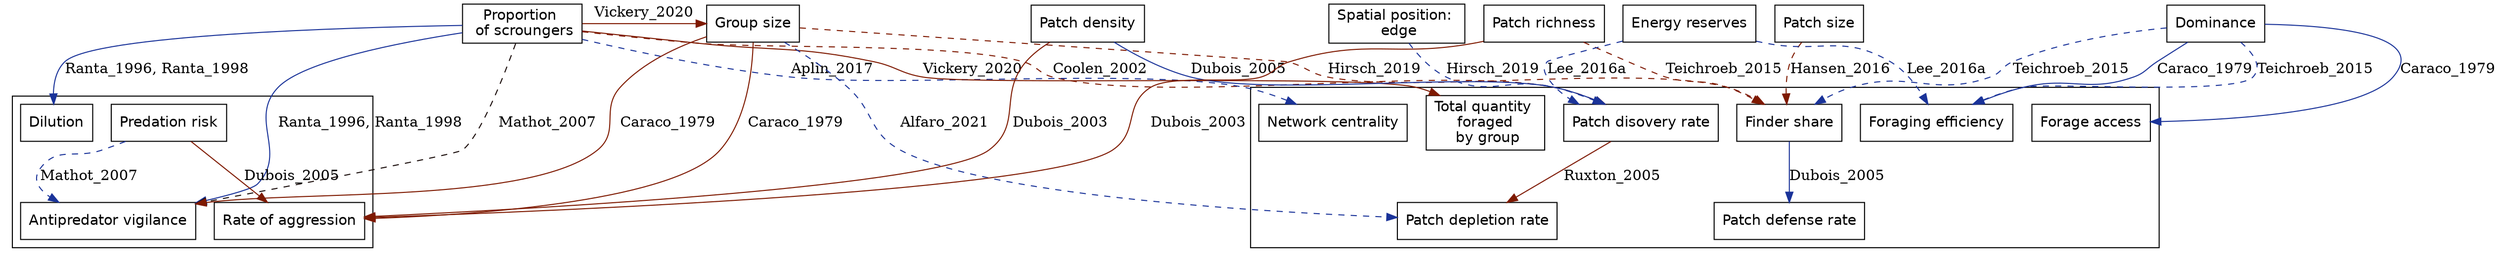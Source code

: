 digraph decision_tree {

  graph [fontsize = 12]
  rankdir = TB
	node [shape = box, fontname = Helvetica]

	// Ranks ---------------------------------------------------
	{rank = same
		prop_scroung [label = "Proportion \n of scroungers"]
		group_size [label = "Group size"]
	}


	subgraph cluster_risk {

		rate_agg [label = "Rate of aggression"]
		//cost_cont [label = "Cost of contest"]

		pred_risk [label = "Predation risk"]
		vig [label = "Antipredator vigilance"]
		dilution [label = "Dilution"]

	}


	subgraph cluster_access {
		find_share [label = "Finder share"]
		forag_eff [label = "Foraging efficiency"]
		forag_acc [label = "Forage access"]

		patch_discov [label = "Patch disovery rate"]
		patch_deplet [label = "Patch depletion rate"]

		net_cent [label = "Network centrality"]
		patch_defend [label = "Patch defense rate"]

		tot_food [label = "Total quantity \n foraged \n by group"]

	}

	// Nodes ---------------------------------------------------


	//soc_forag [label = "Social foraging"]
	//sol_forag [label = "Solitary foraging"]



	//patch_depart [label = "Patch departure time"]
	patch_dens [label = "Patch density"]
	patch_rich [label = "Patch richness"]
	//patch_dist [label = "Patch distribution"]
	patch_size [label = "Patch size"]

	//patch_exploit	[label = "Patch exploitation rate"]
	//patch_arrive [label = "Patch arrival time"]

	//resource_mono [label = "Resource monopolizability"]



	//info_asym [label = "Information asymmetry"]
	//info_sym [label = "Information symmetry"]

	//move_speed [label = "Movement speed"]
	// move_cost [label = "Movement cost"]

	//spatial_pos [label = "Spatial position"]
	//central_pos [label = "Central position \n in group"]
	edge_pos [label = "Spatial position: \n edge"]

	//learn [label = "Learning"]



	dominance [label = "Dominance"]
	//dominant [label = "Dominant"]
	//subord [label = "Subordinate"]

	//related [label = "Relatedness"]
	//soc_affil [label = "Social affiliation"]

	//tod [label = "Time of day"]
	energ_res [label = "Energy reserves"]

	//pop_growth_rate [label = 'Population growth rate']
	// interspecific_comp [label = "Interspecific competition"]
	//species_div [label = "Species diversity"]


	//join_dist [label = "Joining distance"]

	//sex [label = "Sex"]
	//male [label = "Males"]
	//female [label = "Females"]

	//age [label = "Age"]
	//adult [ label = "Adults"]
	//juv [label = "Juveniles"]


	//*/

	// Citations -----------------------------------------------
	/*
	1	Afshar_2014.md
	2	Afshar_2015.md
	3	Alfaro_2021.md
	4	Aplin_2017.md
	5	Barnard_1981.md
	6	Barta_1998.md
	7	Barta_2000.md
	8	Barta_2001.md
	9	Barta_2004.md
	10	Beauchamp_1997.md
	11	Beauchamp_2000a.md
	12	Belisle_1998.md
	13	Broom_2014.md
	14	Broom_2015.md
	15	Broom_2016.md
	16	Broom_2018.md
	17	Bugnyar_2002.md
	18	Caraco_1979.md
	19	Caraco_1989.md
	20	Caraco_1991.md
	21	Coolen_2002.md
	22	Coolen_2003.md
	23	Coolen_2007.md
	24	Danchin_2004.md
	25	Dubois_2003.md
	26	Dubois_2005.md
	27	Dubois_2007.md
	28	Dubois_2010.md
	29	Dubois_2020.md
	30	Flynn_2001.md
	31	Fretwell_and_Lucas_1969.md
	32	Giraldeau_1990.md
	33	Giraldeau_1999.md
	34	Ha_2003.md
	35	Hansen_2016.md
	36	Hirsch_2019.md
	37	Kane_2014.md
	38	King_2009.md
	39	Kok_2017.md
	40	Lee_2016.md
	41	Lee_2016a.md
	42	Lendvai_2004.md
	43	Mathot_2007.md
	44	Mathot_2010.md
	45	Morand-Ferron_2007.md
	46	Morand-Ferron_2011.md
	47	Ohtsuka_2009.md
	48	Ranta_1993.md
	49	Ranta_1993a.md
	50	Ranta_1996.md
	51	Ranta_1998.md
	52	Rita_1997.md
	53	Rita_1998.md
	54	Ruxton_2005.md
	55	Smith_1999.md
	56	Smolla_2015.md
	57	Teichroeb_2015.md
	58	Toyokawa_2017.md
	59	Vickery_1991.md
	60	Vickery_2020.md
	61	Werdenich_2002.md
	*/


  // Edges ---------------------------------------------------
  // beige - #f1a340
  // purple - #998ec3

  // type +, -, U, 0


  // Model ===================================================
	dominance -> forag_eff [label = "Caraco_1979", color = "#1A3399", style = "solid"]
	dominance -> forag_acc [label = "Caraco_1979", color = "#1A3399", style = "solid"]


	find_share -> patch_defend [label = "Dubois_2005", color = "#1A3399", style = "solid"]
	//find_share -> patch_depart [label = "Rita_1997", color = "#1A3399", style = "solid"]


	group_size -> rate_agg [label = "Caraco_1979", color = "#7E1900", style = "solid"]
	//group_size -> learn [label = "Smolla_2015", color = "#1A3399", style = "solid"]
	//group_size -> join_dist [label = "Ruxton_2005", color = "#7E1900", style = "solid"]


	//interf -> tot_food [label = "Beauchamp_1997", color = "#7E1900", style = "solid"]


	//move_speed -> join_dist [label = "Ruxton_2005", color = "#1A3399", style = "solid"]


	patch_dens -> rate_agg [label = "Dubois_2003", color = "#7E1900", style = "solid"]
	patch_dens -> patch_discov [label = "Dubois_2005", color = "#1A3399", style = "solid"]

	//patch_deplet -> join_dist [label = "Ruxton_2005", color = "#7E1900", style = "solid"]

	//patch_discov -> join_dist [label = "Ruxton_2005", color = "#1A3399", style = "solid"]
	patch_discov -> patch_deplet [label = "Ruxton_2005", color = "#7E1900", style = "solid"]


	patch_rich -> rate_agg [label = "Dubois_2003", color = "#7E1900", style = "solid"]


	pred_risk -> rate_agg [label = "Dubois_2005", color = "#7E1900", style = "solid"]






	// Group
	prop_scroung -> dilution [label = "Ranta_1996, Ranta_1998", color = "#1A3399", style = "solid"]
	prop_scroung -> vig [label = "Ranta_1996, Ranta_1998", color = "#1A3399", style = "solid"]
	prop_scroung -> tot_food [label = "Vickery_2020", color = "#7E1900", style = "solid"]
	prop_scroung -> group_size [label = "Vickery_2020", color = "#7E1900", style = "solid"]
	//prop_scroung -> pop_growth_rate [label = "Vickery_2020", color = "#7E1900", style = "solid"]
	//prop_scroung -> species_div [label = "Vickery_2020", color = "#1A3399", style = "solid"]

	group_size -> vig [label = "Caraco_1979", color = "#7E1900", style = "solid"]

	//patch_discov -> n_producers Rita_1997

	// population bits

  // Empirical ===============================================
	dominance -> forag_eff [label = "Teichroeb_2015", color = "#1A3399", style = "dashed"]
	dominance -> find_share [label = "Teichroeb_2015", color = "#1A3399", style = "dashed"]

	prop_scroung -> net_cent [label = "Aplin_2017", color = "#1A3399", style = "dashed"]

	pred_risk -> vig [label = "Mathot_2007", color = "#1A3399", style = "dashed"]
	prop_scroung -> vig [label = "Mathot_2007", color = "#180B09", style = "dashed"]

	patch_size -> find_share [label = "Hansen_2016", color = "#7E1900", style = "dashed"]
	patch_rich -> find_share [label = "Teichroeb_2015", color = "#7E1900", style = "dashed"]
	group_size -> find_share [label = "Hirsch_2019", color = "#7E1900", style = "dashed"]

	energ_res -> patch_discov [label = "Lee_2016a", color = "#1A3399", style = "dashed"]
	energ_res -> forag_eff [label = "Lee_2016a", color = "#1A3399", style = "dashed"]

	edge_pos -> patch_discov [label = "Hirsch_2019", color = "#1A3399", style = "dashed"]

	group_size -> patch_deplet [label = "Alfaro_2021", color = "#1A3399", style = "dashed"]

	prop_scroung -> patch_discov [label = "Coolen_2002", color = "#7E1900", style = "dashed"]


}
